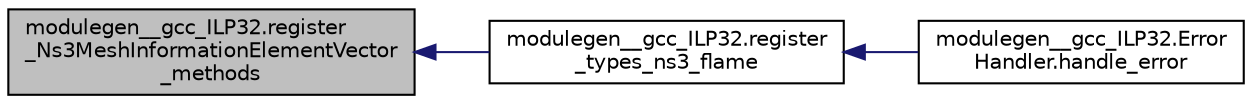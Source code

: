 digraph "modulegen__gcc_ILP32.register_Ns3MeshInformationElementVector_methods"
{
  edge [fontname="Helvetica",fontsize="10",labelfontname="Helvetica",labelfontsize="10"];
  node [fontname="Helvetica",fontsize="10",shape=record];
  rankdir="LR";
  Node1 [label="modulegen__gcc_ILP32.register\l_Ns3MeshInformationElementVector\l_methods",height=0.2,width=0.4,color="black", fillcolor="grey75", style="filled", fontcolor="black"];
  Node1 -> Node2 [dir="back",color="midnightblue",fontsize="10",style="solid"];
  Node2 [label="modulegen__gcc_ILP32.register\l_types_ns3_flame",height=0.2,width=0.4,color="black", fillcolor="white", style="filled",URL="$d5/d79/namespacemodulegen____gcc__ILP32.html#a22213d07028e159c5b5e1becbaf1849e"];
  Node2 -> Node3 [dir="back",color="midnightblue",fontsize="10",style="solid"];
  Node3 [label="modulegen__gcc_ILP32.Error\lHandler.handle_error",height=0.2,width=0.4,color="black", fillcolor="white", style="filled",URL="$d9/d99/classmodulegen____gcc__ILP32_1_1ErrorHandler.html#a943006387a8560b17fc047599f8e3097"];
}

